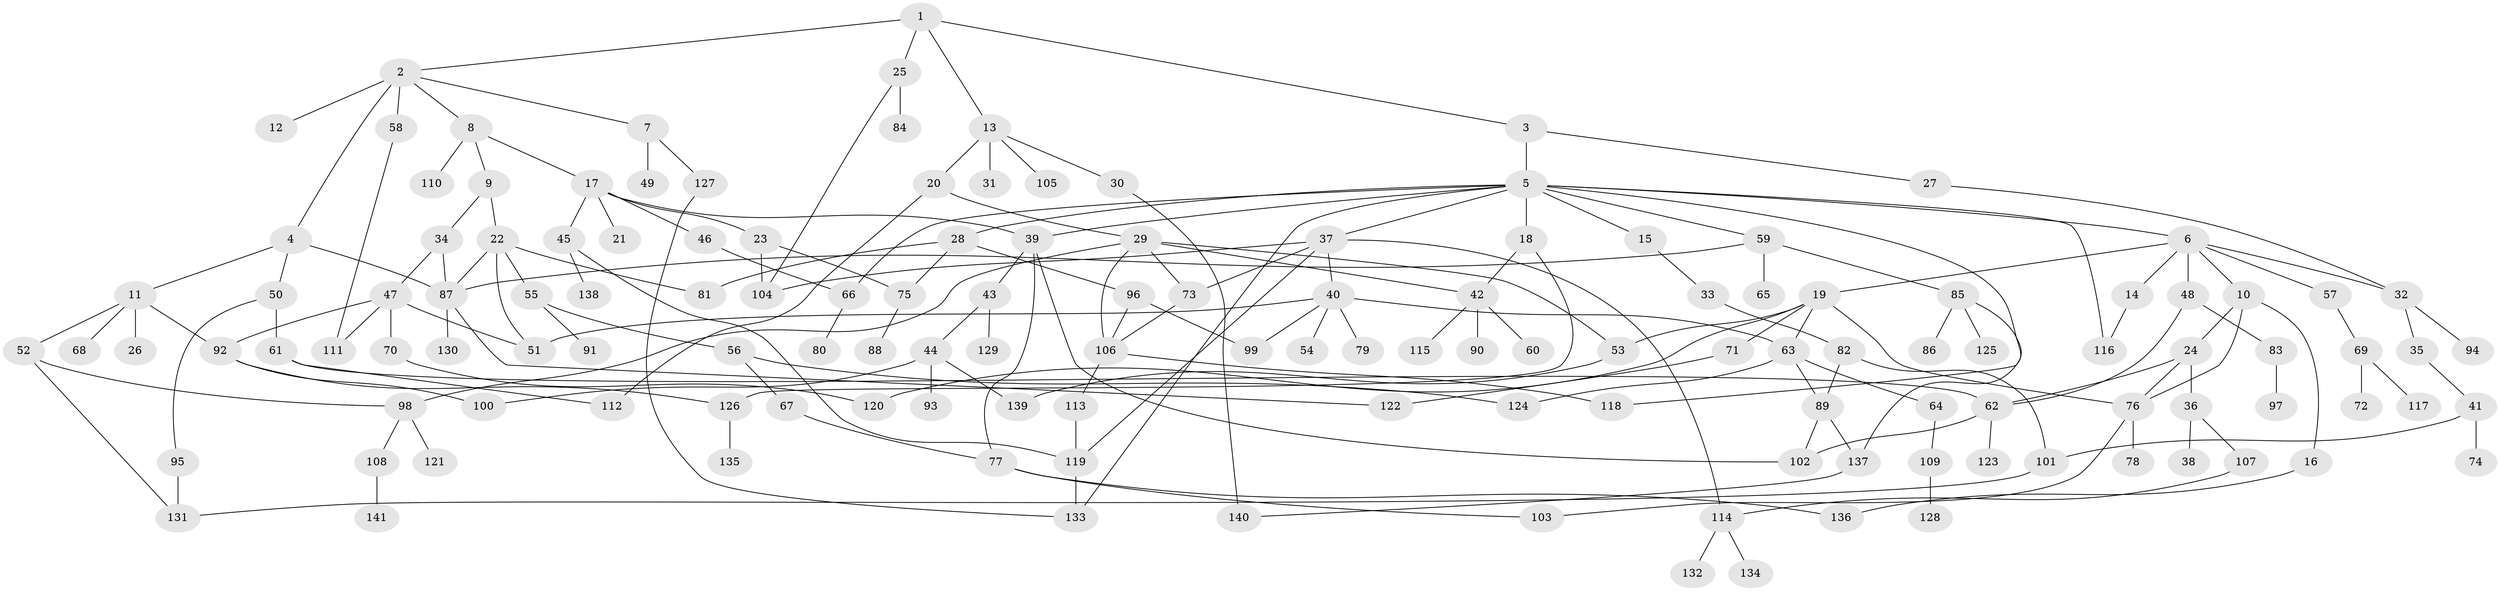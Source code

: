 // Generated by graph-tools (version 1.1) at 2025/34/03/09/25 02:34:03]
// undirected, 141 vertices, 191 edges
graph export_dot {
graph [start="1"]
  node [color=gray90,style=filled];
  1;
  2;
  3;
  4;
  5;
  6;
  7;
  8;
  9;
  10;
  11;
  12;
  13;
  14;
  15;
  16;
  17;
  18;
  19;
  20;
  21;
  22;
  23;
  24;
  25;
  26;
  27;
  28;
  29;
  30;
  31;
  32;
  33;
  34;
  35;
  36;
  37;
  38;
  39;
  40;
  41;
  42;
  43;
  44;
  45;
  46;
  47;
  48;
  49;
  50;
  51;
  52;
  53;
  54;
  55;
  56;
  57;
  58;
  59;
  60;
  61;
  62;
  63;
  64;
  65;
  66;
  67;
  68;
  69;
  70;
  71;
  72;
  73;
  74;
  75;
  76;
  77;
  78;
  79;
  80;
  81;
  82;
  83;
  84;
  85;
  86;
  87;
  88;
  89;
  90;
  91;
  92;
  93;
  94;
  95;
  96;
  97;
  98;
  99;
  100;
  101;
  102;
  103;
  104;
  105;
  106;
  107;
  108;
  109;
  110;
  111;
  112;
  113;
  114;
  115;
  116;
  117;
  118;
  119;
  120;
  121;
  122;
  123;
  124;
  125;
  126;
  127;
  128;
  129;
  130;
  131;
  132;
  133;
  134;
  135;
  136;
  137;
  138;
  139;
  140;
  141;
  1 -- 2;
  1 -- 3;
  1 -- 13;
  1 -- 25;
  2 -- 4;
  2 -- 7;
  2 -- 8;
  2 -- 12;
  2 -- 58;
  3 -- 5;
  3 -- 27;
  4 -- 11;
  4 -- 50;
  4 -- 87;
  5 -- 6;
  5 -- 15;
  5 -- 18;
  5 -- 28;
  5 -- 37;
  5 -- 59;
  5 -- 133;
  5 -- 118;
  5 -- 116;
  5 -- 66;
  5 -- 39;
  6 -- 10;
  6 -- 14;
  6 -- 19;
  6 -- 48;
  6 -- 57;
  6 -- 32;
  7 -- 49;
  7 -- 127;
  8 -- 9;
  8 -- 17;
  8 -- 110;
  9 -- 22;
  9 -- 34;
  10 -- 16;
  10 -- 24;
  10 -- 76;
  11 -- 26;
  11 -- 52;
  11 -- 68;
  11 -- 92;
  13 -- 20;
  13 -- 30;
  13 -- 31;
  13 -- 105;
  14 -- 116;
  15 -- 33;
  16 -- 136;
  17 -- 21;
  17 -- 23;
  17 -- 39;
  17 -- 45;
  17 -- 46;
  18 -- 42;
  18 -- 126;
  19 -- 63;
  19 -- 71;
  19 -- 120;
  19 -- 53;
  19 -- 76;
  20 -- 29;
  20 -- 112;
  22 -- 55;
  22 -- 87;
  22 -- 81;
  22 -- 51;
  23 -- 75;
  23 -- 104;
  24 -- 36;
  24 -- 62;
  24 -- 76;
  25 -- 84;
  25 -- 104;
  27 -- 32;
  28 -- 81;
  28 -- 96;
  28 -- 75;
  29 -- 53;
  29 -- 73;
  29 -- 98;
  29 -- 106;
  29 -- 42;
  30 -- 140;
  32 -- 35;
  32 -- 94;
  33 -- 82;
  34 -- 47;
  34 -- 87;
  35 -- 41;
  36 -- 38;
  36 -- 107;
  37 -- 40;
  37 -- 104;
  37 -- 114;
  37 -- 119;
  37 -- 73;
  39 -- 43;
  39 -- 102;
  39 -- 77;
  40 -- 54;
  40 -- 79;
  40 -- 51;
  40 -- 99;
  40 -- 63;
  41 -- 74;
  41 -- 101;
  42 -- 60;
  42 -- 90;
  42 -- 115;
  43 -- 44;
  43 -- 129;
  44 -- 93;
  44 -- 139;
  44 -- 100;
  45 -- 138;
  45 -- 119;
  46 -- 66;
  47 -- 51;
  47 -- 70;
  47 -- 92;
  47 -- 111;
  48 -- 83;
  48 -- 62;
  50 -- 61;
  50 -- 95;
  52 -- 131;
  52 -- 98;
  53 -- 139;
  55 -- 56;
  55 -- 91;
  56 -- 67;
  56 -- 124;
  57 -- 69;
  58 -- 111;
  59 -- 65;
  59 -- 85;
  59 -- 87;
  61 -- 112;
  61 -- 62;
  62 -- 123;
  62 -- 102;
  63 -- 64;
  63 -- 124;
  63 -- 89;
  64 -- 109;
  66 -- 80;
  67 -- 77;
  69 -- 72;
  69 -- 117;
  70 -- 120;
  71 -- 122;
  73 -- 106;
  75 -- 88;
  76 -- 78;
  76 -- 103;
  77 -- 136;
  77 -- 103;
  82 -- 89;
  82 -- 101;
  83 -- 97;
  85 -- 86;
  85 -- 125;
  85 -- 137;
  87 -- 130;
  87 -- 122;
  89 -- 137;
  89 -- 102;
  92 -- 100;
  92 -- 126;
  95 -- 131;
  96 -- 99;
  96 -- 106;
  98 -- 108;
  98 -- 121;
  101 -- 131;
  106 -- 113;
  106 -- 118;
  107 -- 114;
  108 -- 141;
  109 -- 128;
  113 -- 119;
  114 -- 132;
  114 -- 134;
  119 -- 133;
  126 -- 135;
  127 -- 133;
  137 -- 140;
}
